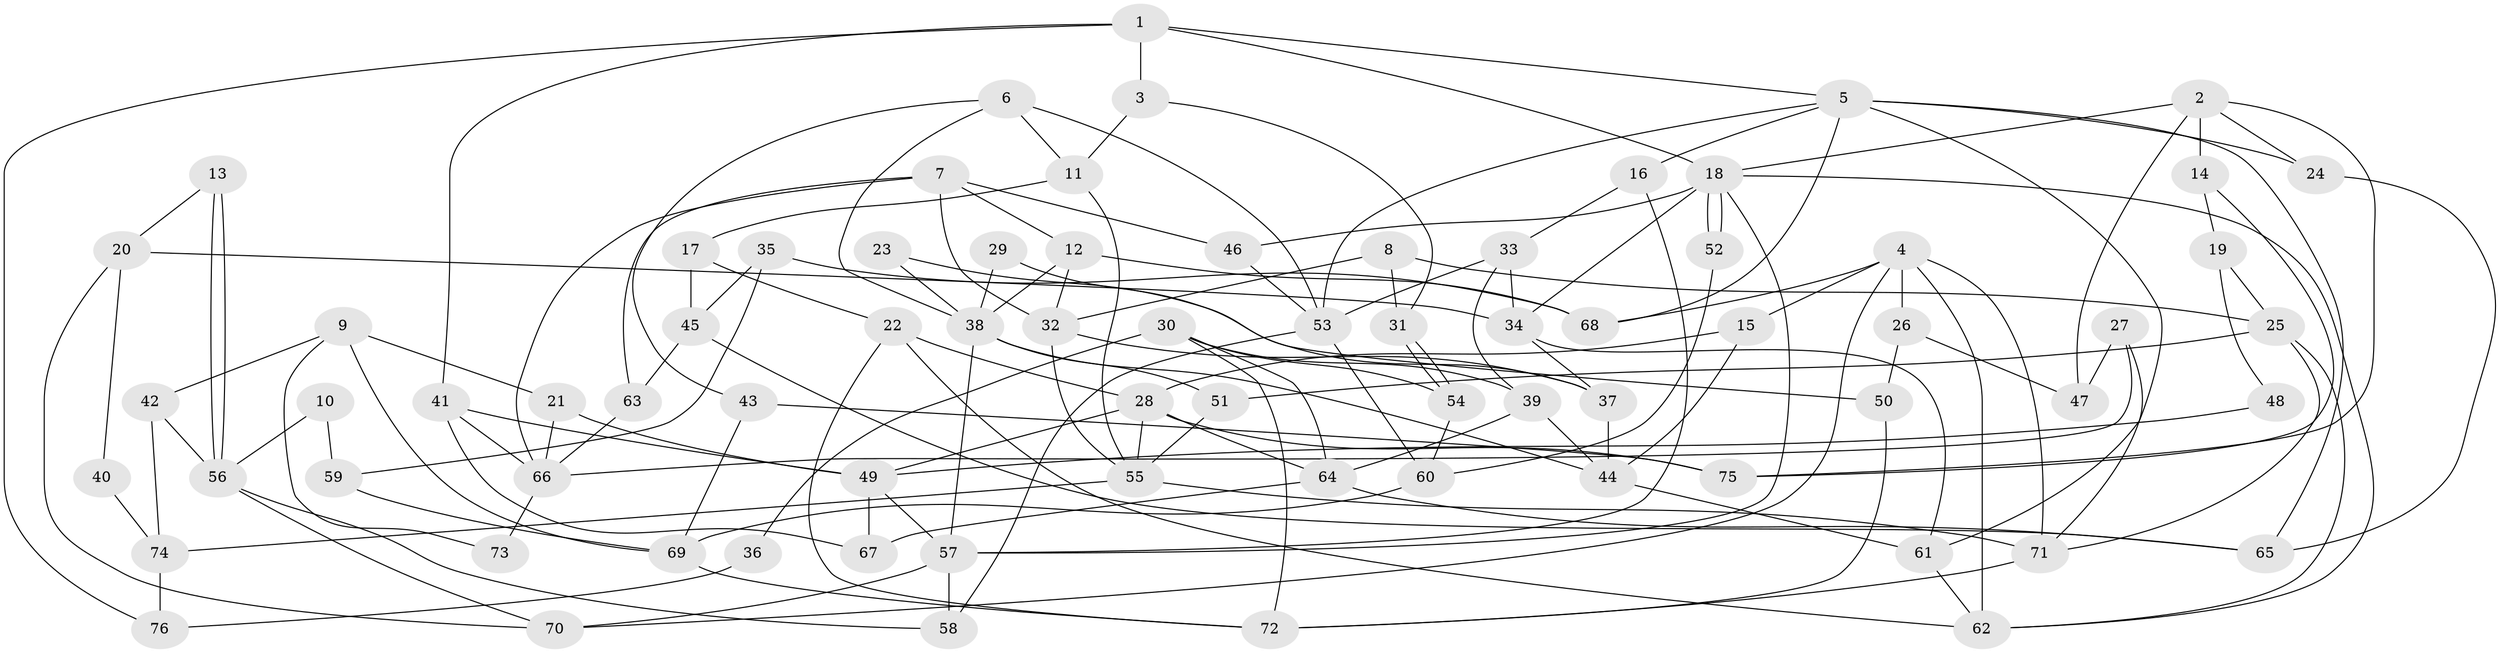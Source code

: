 // Generated by graph-tools (version 1.1) at 2025/36/03/09/25 02:36:21]
// undirected, 76 vertices, 152 edges
graph export_dot {
graph [start="1"]
  node [color=gray90,style=filled];
  1;
  2;
  3;
  4;
  5;
  6;
  7;
  8;
  9;
  10;
  11;
  12;
  13;
  14;
  15;
  16;
  17;
  18;
  19;
  20;
  21;
  22;
  23;
  24;
  25;
  26;
  27;
  28;
  29;
  30;
  31;
  32;
  33;
  34;
  35;
  36;
  37;
  38;
  39;
  40;
  41;
  42;
  43;
  44;
  45;
  46;
  47;
  48;
  49;
  50;
  51;
  52;
  53;
  54;
  55;
  56;
  57;
  58;
  59;
  60;
  61;
  62;
  63;
  64;
  65;
  66;
  67;
  68;
  69;
  70;
  71;
  72;
  73;
  74;
  75;
  76;
  1 -- 18;
  1 -- 41;
  1 -- 3;
  1 -- 5;
  1 -- 76;
  2 -- 18;
  2 -- 24;
  2 -- 14;
  2 -- 47;
  2 -- 75;
  3 -- 11;
  3 -- 31;
  4 -- 70;
  4 -- 15;
  4 -- 26;
  4 -- 62;
  4 -- 68;
  4 -- 71;
  5 -- 53;
  5 -- 16;
  5 -- 24;
  5 -- 61;
  5 -- 65;
  5 -- 68;
  6 -- 53;
  6 -- 38;
  6 -- 11;
  6 -- 43;
  7 -- 32;
  7 -- 12;
  7 -- 46;
  7 -- 63;
  7 -- 66;
  8 -- 31;
  8 -- 25;
  8 -- 32;
  9 -- 21;
  9 -- 69;
  9 -- 42;
  9 -- 73;
  10 -- 56;
  10 -- 59;
  11 -- 55;
  11 -- 17;
  12 -- 38;
  12 -- 68;
  12 -- 32;
  13 -- 20;
  13 -- 56;
  13 -- 56;
  14 -- 75;
  14 -- 19;
  15 -- 44;
  15 -- 28;
  16 -- 57;
  16 -- 33;
  17 -- 22;
  17 -- 45;
  18 -- 52;
  18 -- 52;
  18 -- 62;
  18 -- 34;
  18 -- 46;
  18 -- 57;
  19 -- 25;
  19 -- 48;
  20 -- 34;
  20 -- 70;
  20 -- 40;
  21 -- 66;
  21 -- 49;
  22 -- 72;
  22 -- 62;
  22 -- 28;
  23 -- 50;
  23 -- 38;
  24 -- 65;
  25 -- 62;
  25 -- 71;
  25 -- 51;
  26 -- 47;
  26 -- 50;
  27 -- 71;
  27 -- 66;
  27 -- 47;
  28 -- 75;
  28 -- 49;
  28 -- 55;
  28 -- 64;
  29 -- 37;
  29 -- 38;
  30 -- 64;
  30 -- 39;
  30 -- 36;
  30 -- 54;
  30 -- 72;
  31 -- 54;
  31 -- 54;
  32 -- 37;
  32 -- 55;
  33 -- 34;
  33 -- 39;
  33 -- 53;
  34 -- 37;
  34 -- 61;
  35 -- 45;
  35 -- 68;
  35 -- 59;
  36 -- 76;
  37 -- 44;
  38 -- 44;
  38 -- 51;
  38 -- 57;
  39 -- 64;
  39 -- 44;
  40 -- 74;
  41 -- 66;
  41 -- 49;
  41 -- 67;
  42 -- 56;
  42 -- 74;
  43 -- 69;
  43 -- 75;
  44 -- 61;
  45 -- 65;
  45 -- 63;
  46 -- 53;
  48 -- 49;
  49 -- 57;
  49 -- 67;
  50 -- 72;
  51 -- 55;
  52 -- 60;
  53 -- 58;
  53 -- 60;
  54 -- 60;
  55 -- 71;
  55 -- 74;
  56 -- 58;
  56 -- 70;
  57 -- 58;
  57 -- 70;
  59 -- 69;
  60 -- 69;
  61 -- 62;
  63 -- 66;
  64 -- 67;
  64 -- 65;
  66 -- 73;
  69 -- 72;
  71 -- 72;
  74 -- 76;
}
